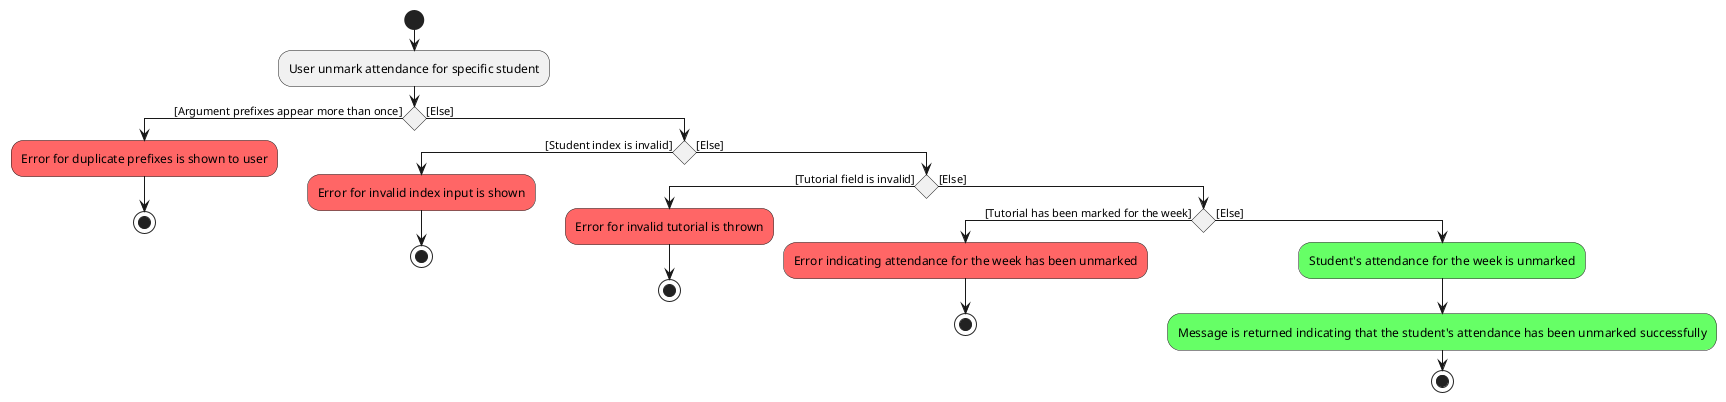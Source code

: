@startuml
'https://plantuml.com/activity-diagram-beta

start
:User unmark attendance for specific student;
if () then ([Argument prefixes appear more than once])
    #FF6666:Error for duplicate prefixes is shown to user;
    stop;
else ([Else])
    if () then ([Student index is invalid])
        #FF6666:Error for invalid index input is shown;
        stop;
    else ([Else])
        if () then ([Tutorial field is invalid])
            #FF6666:Error for invalid tutorial is thrown;
            stop;
        else ([Else])
            if ()  then ([Tutorial has been marked for the week])
            #FF6666:Error indicating attendance for the week has been unmarked;
            stop;
        else ([Else])
            #66FF66:Student's attendance for the week is unmarked;
            #66FF66:Message is returned indicating that the student's attendance has been unmarked successfully;
stop

@enduml

